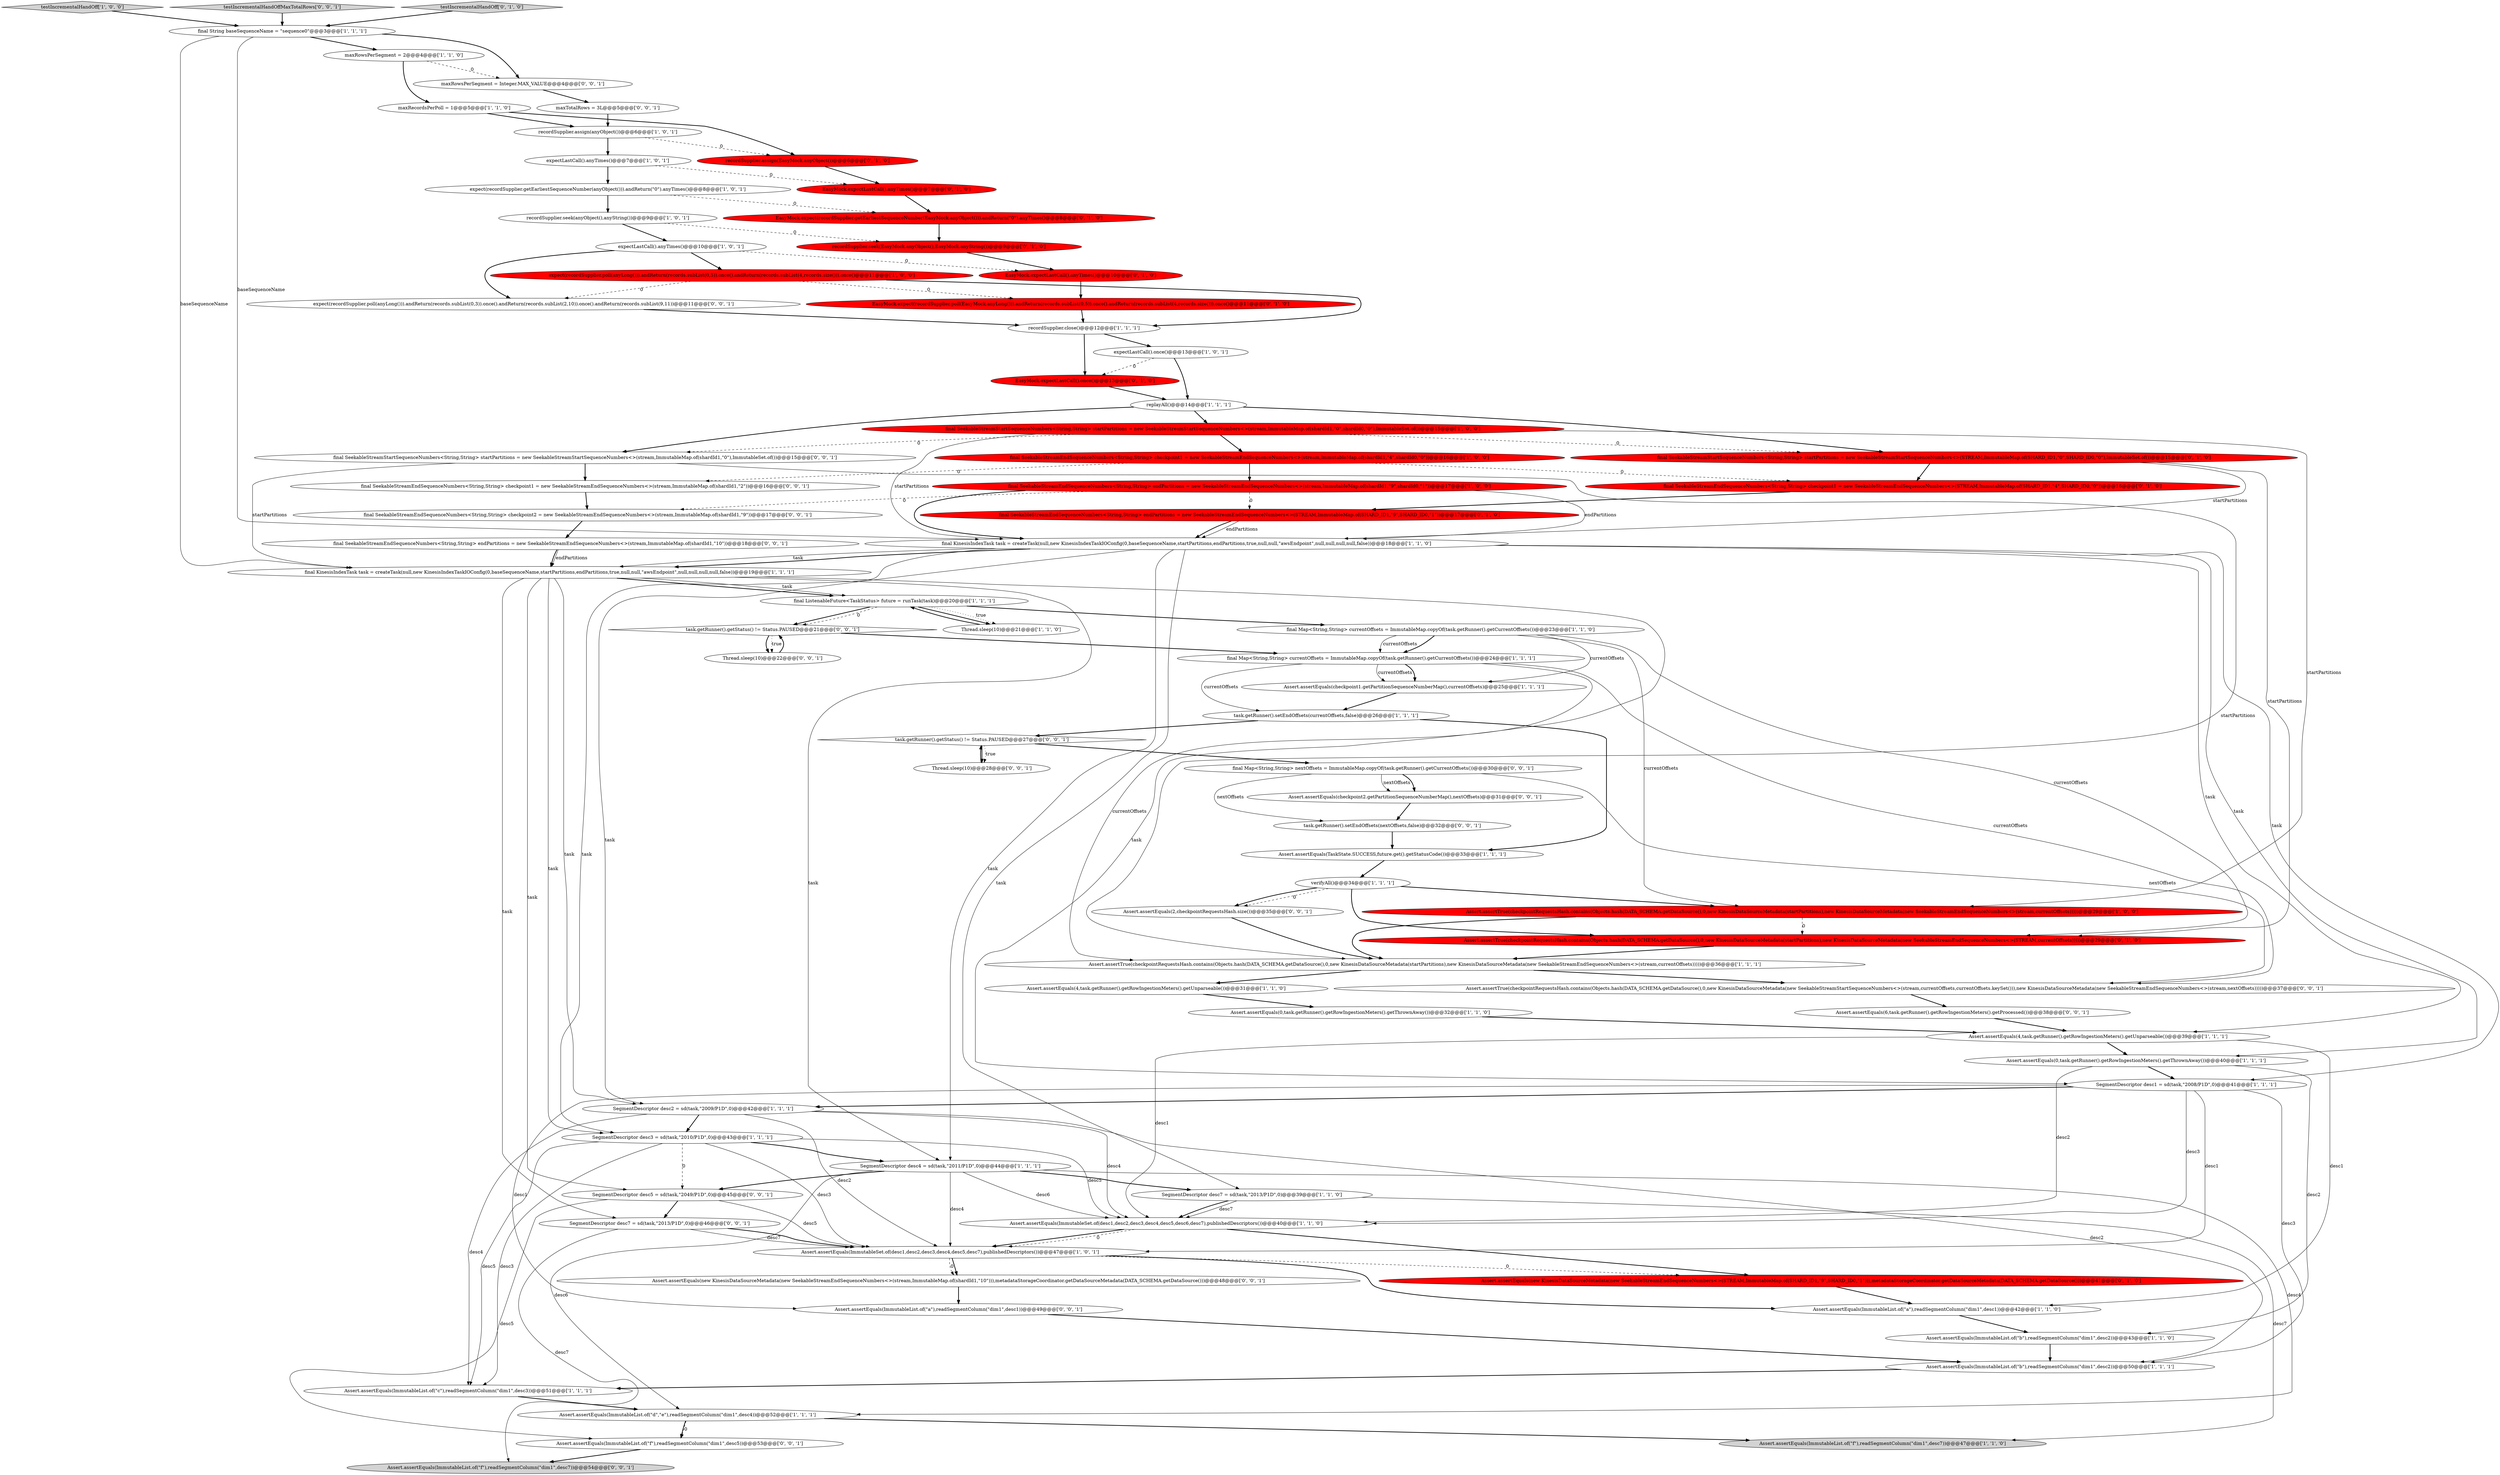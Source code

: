 digraph {
0 [style = filled, label = "replayAll()@@@14@@@['1', '1', '1']", fillcolor = white, shape = ellipse image = "AAA0AAABBB1BBB"];
19 [style = filled, label = "final ListenableFuture<TaskStatus> future = runTask(task)@@@20@@@['1', '1', '1']", fillcolor = white, shape = ellipse image = "AAA0AAABBB1BBB"];
37 [style = filled, label = "final SeekableStreamEndSequenceNumbers<String,String> endPartitions = new SeekableStreamEndSequenceNumbers<>(stream,ImmutableMap.of(shardId1,\"9\",shardId0,\"1\"))@@@17@@@['1', '0', '0']", fillcolor = red, shape = ellipse image = "AAA1AAABBB1BBB"];
7 [style = filled, label = "final Map<String,String> currentOffsets = ImmutableMap.copyOf(task.getRunner().getCurrentOffsets())@@@24@@@['1', '1', '1']", fillcolor = white, shape = ellipse image = "AAA0AAABBB1BBB"];
18 [style = filled, label = "expect(recordSupplier.getEarliestSequenceNumber(anyObject())).andReturn(\"0\").anyTimes()@@@8@@@['1', '0', '1']", fillcolor = white, shape = ellipse image = "AAA0AAABBB1BBB"];
25 [style = filled, label = "recordSupplier.assign(anyObject())@@@6@@@['1', '0', '1']", fillcolor = white, shape = ellipse image = "AAA0AAABBB1BBB"];
52 [style = filled, label = "EasyMock.expectLastCall().once()@@@13@@@['0', '1', '0']", fillcolor = red, shape = ellipse image = "AAA1AAABBB2BBB"];
16 [style = filled, label = "Assert.assertEquals(4,task.getRunner().getRowIngestionMeters().getUnparseable())@@@31@@@['1', '1', '0']", fillcolor = white, shape = ellipse image = "AAA0AAABBB1BBB"];
11 [style = filled, label = "expectLastCall().once()@@@13@@@['1', '0', '1']", fillcolor = white, shape = ellipse image = "AAA0AAABBB1BBB"];
42 [style = filled, label = "Thread.sleep(10)@@@21@@@['1', '1', '0']", fillcolor = white, shape = ellipse image = "AAA0AAABBB1BBB"];
70 [style = filled, label = "Thread.sleep(10)@@@28@@@['0', '0', '1']", fillcolor = white, shape = ellipse image = "AAA0AAABBB3BBB"];
77 [style = filled, label = "task.getRunner().setEndOffsets(nextOffsets,false)@@@32@@@['0', '0', '1']", fillcolor = white, shape = ellipse image = "AAA0AAABBB3BBB"];
9 [style = filled, label = "SegmentDescriptor desc4 = sd(task,\"2011/P1D\",0)@@@44@@@['1', '1', '1']", fillcolor = white, shape = ellipse image = "AAA0AAABBB1BBB"];
31 [style = filled, label = "final KinesisIndexTask task = createTask(null,new KinesisIndexTaskIOConfig(0,baseSequenceName,startPartitions,endPartitions,true,null,null,\"awsEndpoint\",null,null,null,null,false))@@@18@@@['1', '1', '0']", fillcolor = white, shape = ellipse image = "AAA0AAABBB1BBB"];
47 [style = filled, label = "final SeekableStreamEndSequenceNumbers<String,String> endPartitions = new SeekableStreamEndSequenceNumbers<>(STREAM,ImmutableMap.of(SHARD_ID1,\"9\",SHARD_ID0,\"1\"))@@@17@@@['0', '1', '0']", fillcolor = red, shape = ellipse image = "AAA1AAABBB2BBB"];
43 [style = filled, label = "Assert.assertTrue(checkpointRequestsHash.contains(Objects.hash(DATA_SCHEMA.getDataSource(),0,new KinesisDataSourceMetadata(startPartitions),new KinesisDataSourceMetadata(new SeekableStreamEndSequenceNumbers<>(stream,currentOffsets)))))@@@36@@@['1', '1', '1']", fillcolor = white, shape = ellipse image = "AAA0AAABBB1BBB"];
45 [style = filled, label = "recordSupplier.seek(EasyMock.anyObject(),EasyMock.anyString())@@@9@@@['0', '1', '0']", fillcolor = red, shape = ellipse image = "AAA1AAABBB2BBB"];
63 [style = filled, label = "Assert.assertEquals(ImmutableList.of(\"a\"),readSegmentColumn(\"dim1\",desc1))@@@49@@@['0', '0', '1']", fillcolor = white, shape = ellipse image = "AAA0AAABBB3BBB"];
55 [style = filled, label = "Assert.assertTrue(checkpointRequestsHash.contains(Objects.hash(DATA_SCHEMA.getDataSource(),0,new KinesisDataSourceMetadata(startPartitions),new KinesisDataSourceMetadata(new SeekableStreamEndSequenceNumbers<>(STREAM,currentOffsets)))))@@@29@@@['0', '1', '0']", fillcolor = red, shape = ellipse image = "AAA1AAABBB2BBB"];
67 [style = filled, label = "SegmentDescriptor desc7 = sd(task,\"2013/P1D\",0)@@@46@@@['0', '0', '1']", fillcolor = white, shape = ellipse image = "AAA0AAABBB3BBB"];
72 [style = filled, label = "Assert.assertEquals(2,checkpointRequestsHash.size())@@@35@@@['0', '0', '1']", fillcolor = white, shape = ellipse image = "AAA0AAABBB3BBB"];
8 [style = filled, label = "recordSupplier.seek(anyObject(),anyString())@@@9@@@['1', '0', '1']", fillcolor = white, shape = ellipse image = "AAA0AAABBB1BBB"];
12 [style = filled, label = "Assert.assertEquals(ImmutableList.of(\"b\"),readSegmentColumn(\"dim1\",desc2))@@@50@@@['1', '1', '1']", fillcolor = white, shape = ellipse image = "AAA0AAABBB1BBB"];
59 [style = filled, label = "final Map<String,String> nextOffsets = ImmutableMap.copyOf(task.getRunner().getCurrentOffsets())@@@30@@@['0', '0', '1']", fillcolor = white, shape = ellipse image = "AAA0AAABBB3BBB"];
1 [style = filled, label = "Assert.assertEquals(ImmutableList.of(\"f\"),readSegmentColumn(\"dim1\",desc7))@@@47@@@['1', '1', '0']", fillcolor = lightgray, shape = ellipse image = "AAA0AAABBB1BBB"];
24 [style = filled, label = "final String baseSequenceName = \"sequence0\"@@@3@@@['1', '1', '1']", fillcolor = white, shape = ellipse image = "AAA0AAABBB1BBB"];
79 [style = filled, label = "Thread.sleep(10)@@@22@@@['0', '0', '1']", fillcolor = white, shape = ellipse image = "AAA0AAABBB3BBB"];
32 [style = filled, label = "Assert.assertEquals(4,task.getRunner().getRowIngestionMeters().getUnparseable())@@@39@@@['1', '1', '1']", fillcolor = white, shape = ellipse image = "AAA0AAABBB1BBB"];
33 [style = filled, label = "Assert.assertEquals(ImmutableSet.of(desc1,desc2,desc3,desc4,desc5,desc6,desc7),publishedDescriptors())@@@40@@@['1', '1', '0']", fillcolor = white, shape = ellipse image = "AAA0AAABBB1BBB"];
64 [style = filled, label = "maxTotalRows = 3L@@@5@@@['0', '0', '1']", fillcolor = white, shape = ellipse image = "AAA0AAABBB3BBB"];
21 [style = filled, label = "testIncrementalHandOff['1', '0', '0']", fillcolor = lightgray, shape = diamond image = "AAA0AAABBB1BBB"];
22 [style = filled, label = "Assert.assertTrue(checkpointRequestsHash.contains(Objects.hash(DATA_SCHEMA.getDataSource(),0,new KinesisDataSourceMetadata(startPartitions),new KinesisDataSourceMetadata(new SeekableStreamEndSequenceNumbers<>(stream,currentOffsets)))))@@@29@@@['1', '0', '0']", fillcolor = red, shape = ellipse image = "AAA1AAABBB1BBB"];
74 [style = filled, label = "Assert.assertEquals(ImmutableList.of(\"f\"),readSegmentColumn(\"dim1\",desc7))@@@54@@@['0', '0', '1']", fillcolor = lightgray, shape = ellipse image = "AAA0AAABBB3BBB"];
36 [style = filled, label = "maxRowsPerSegment = 2@@@4@@@['1', '1', '0']", fillcolor = white, shape = ellipse image = "AAA0AAABBB1BBB"];
5 [style = filled, label = "Assert.assertEquals(ImmutableSet.of(desc1,desc2,desc3,desc4,desc5,desc7),publishedDescriptors())@@@47@@@['1', '0', '1']", fillcolor = white, shape = ellipse image = "AAA0AAABBB1BBB"];
53 [style = filled, label = "EasyMock.expectLastCall().anyTimes()@@@10@@@['0', '1', '0']", fillcolor = red, shape = ellipse image = "AAA1AAABBB2BBB"];
73 [style = filled, label = "testIncrementalHandOffMaxTotalRows['0', '0', '1']", fillcolor = lightgray, shape = diamond image = "AAA0AAABBB3BBB"];
15 [style = filled, label = "Assert.assertEquals(TaskState.SUCCESS,future.get().getStatusCode())@@@33@@@['1', '1', '1']", fillcolor = white, shape = ellipse image = "AAA0AAABBB1BBB"];
78 [style = filled, label = "final SeekableStreamStartSequenceNumbers<String,String> startPartitions = new SeekableStreamStartSequenceNumbers<>(stream,ImmutableMap.of(shardId1,\"0\"),ImmutableSet.of())@@@15@@@['0', '0', '1']", fillcolor = white, shape = ellipse image = "AAA0AAABBB3BBB"];
38 [style = filled, label = "Assert.assertEquals(checkpoint1.getPartitionSequenceNumberMap(),currentOffsets)@@@25@@@['1', '1', '1']", fillcolor = white, shape = ellipse image = "AAA0AAABBB1BBB"];
71 [style = filled, label = "task.getRunner().getStatus() != Status.PAUSED@@@27@@@['0', '0', '1']", fillcolor = white, shape = diamond image = "AAA0AAABBB3BBB"];
35 [style = filled, label = "final Map<String,String> currentOffsets = ImmutableMap.copyOf(task.getRunner().getCurrentOffsets())@@@23@@@['1', '1', '0']", fillcolor = white, shape = ellipse image = "AAA0AAABBB1BBB"];
26 [style = filled, label = "expect(recordSupplier.poll(anyLong())).andReturn(records.subList(0,5)).once().andReturn(records.subList(4,records.size())).once()@@@11@@@['1', '0', '0']", fillcolor = red, shape = ellipse image = "AAA1AAABBB1BBB"];
54 [style = filled, label = "EasyMock.expectLastCall().anyTimes()@@@7@@@['0', '1', '0']", fillcolor = red, shape = ellipse image = "AAA1AAABBB2BBB"];
65 [style = filled, label = "Assert.assertEquals(6,task.getRunner().getRowIngestionMeters().getProcessed())@@@38@@@['0', '0', '1']", fillcolor = white, shape = ellipse image = "AAA0AAABBB3BBB"];
68 [style = filled, label = "expect(recordSupplier.poll(anyLong())).andReturn(records.subList(0,3)).once().andReturn(records.subList(2,10)).once().andReturn(records.subList(9,11))@@@11@@@['0', '0', '1']", fillcolor = white, shape = ellipse image = "AAA0AAABBB3BBB"];
46 [style = filled, label = "testIncrementalHandOff['0', '1', '0']", fillcolor = lightgray, shape = diamond image = "AAA0AAABBB2BBB"];
56 [style = filled, label = "Assert.assertEquals(new KinesisDataSourceMetadata(new SeekableStreamEndSequenceNumbers<>(STREAM,ImmutableMap.of(SHARD_ID1,\"9\",SHARD_ID0,\"1\"))),metadataStorageCoordinator.getDataSourceMetadata(DATA_SCHEMA.getDataSource()))@@@41@@@['0', '1', '0']", fillcolor = red, shape = ellipse image = "AAA1AAABBB2BBB"];
57 [style = filled, label = "recordSupplier.assign(EasyMock.anyObject())@@@6@@@['0', '1', '0']", fillcolor = red, shape = ellipse image = "AAA1AAABBB2BBB"];
69 [style = filled, label = "Assert.assertEquals(new KinesisDataSourceMetadata(new SeekableStreamEndSequenceNumbers<>(stream,ImmutableMap.of(shardId1,\"10\"))),metadataStorageCoordinator.getDataSourceMetadata(DATA_SCHEMA.getDataSource()))@@@48@@@['0', '0', '1']", fillcolor = white, shape = ellipse image = "AAA0AAABBB3BBB"];
75 [style = filled, label = "SegmentDescriptor desc5 = sd(task,\"2049/P1D\",0)@@@45@@@['0', '0', '1']", fillcolor = white, shape = ellipse image = "AAA0AAABBB3BBB"];
30 [style = filled, label = "SegmentDescriptor desc1 = sd(task,\"2008/P1D\",0)@@@41@@@['1', '1', '1']", fillcolor = white, shape = ellipse image = "AAA0AAABBB1BBB"];
50 [style = filled, label = "EasyMock.expect(recordSupplier.poll(EasyMock.anyLong())).andReturn(records.subList(0,5)).once().andReturn(records.subList(4,records.size())).once()@@@11@@@['0', '1', '0']", fillcolor = red, shape = ellipse image = "AAA1AAABBB2BBB"];
39 [style = filled, label = "final KinesisIndexTask task = createTask(null,new KinesisIndexTaskIOConfig(0,baseSequenceName,startPartitions,endPartitions,true,null,null,\"awsEndpoint\",null,null,null,null,false))@@@19@@@['1', '1', '1']", fillcolor = white, shape = ellipse image = "AAA0AAABBB1BBB"];
49 [style = filled, label = "EasyMock.expect(recordSupplier.getEarliestSequenceNumber(EasyMock.anyObject())).andReturn(\"0\").anyTimes()@@@8@@@['0', '1', '0']", fillcolor = red, shape = ellipse image = "AAA1AAABBB2BBB"];
60 [style = filled, label = "final SeekableStreamEndSequenceNumbers<String,String> checkpoint2 = new SeekableStreamEndSequenceNumbers<>(stream,ImmutableMap.of(shardId1,\"9\"))@@@17@@@['0', '0', '1']", fillcolor = white, shape = ellipse image = "AAA0AAABBB3BBB"];
3 [style = filled, label = "Assert.assertEquals(0,task.getRunner().getRowIngestionMeters().getThrownAway())@@@32@@@['1', '1', '0']", fillcolor = white, shape = ellipse image = "AAA0AAABBB1BBB"];
80 [style = filled, label = "final SeekableStreamEndSequenceNumbers<String,String> checkpoint1 = new SeekableStreamEndSequenceNumbers<>(stream,ImmutableMap.of(shardId1,\"2\"))@@@16@@@['0', '0', '1']", fillcolor = white, shape = ellipse image = "AAA0AAABBB3BBB"];
28 [style = filled, label = "Assert.assertEquals(ImmutableList.of(\"c\"),readSegmentColumn(\"dim1\",desc3))@@@51@@@['1', '1', '1']", fillcolor = white, shape = ellipse image = "AAA0AAABBB1BBB"];
51 [style = filled, label = "final SeekableStreamStartSequenceNumbers<String,String> startPartitions = new SeekableStreamStartSequenceNumbers<>(STREAM,ImmutableMap.of(SHARD_ID1,\"0\",SHARD_ID0,\"0\"),ImmutableSet.of())@@@15@@@['0', '1', '0']", fillcolor = red, shape = ellipse image = "AAA1AAABBB2BBB"];
4 [style = filled, label = "SegmentDescriptor desc3 = sd(task,\"2010/P1D\",0)@@@43@@@['1', '1', '1']", fillcolor = white, shape = ellipse image = "AAA0AAABBB1BBB"];
81 [style = filled, label = "task.getRunner().getStatus() != Status.PAUSED@@@21@@@['0', '0', '1']", fillcolor = white, shape = diamond image = "AAA0AAABBB3BBB"];
66 [style = filled, label = "Assert.assertTrue(checkpointRequestsHash.contains(Objects.hash(DATA_SCHEMA.getDataSource(),0,new KinesisDataSourceMetadata(new SeekableStreamStartSequenceNumbers<>(stream,currentOffsets,currentOffsets.keySet())),new KinesisDataSourceMetadata(new SeekableStreamEndSequenceNumbers<>(stream,nextOffsets)))))@@@37@@@['0', '0', '1']", fillcolor = white, shape = ellipse image = "AAA0AAABBB3BBB"];
2 [style = filled, label = "SegmentDescriptor desc7 = sd(task,\"2013/P1D\",0)@@@39@@@['1', '1', '0']", fillcolor = white, shape = ellipse image = "AAA0AAABBB1BBB"];
62 [style = filled, label = "final SeekableStreamEndSequenceNumbers<String,String> endPartitions = new SeekableStreamEndSequenceNumbers<>(stream,ImmutableMap.of(shardId1,\"10\"))@@@18@@@['0', '0', '1']", fillcolor = white, shape = ellipse image = "AAA0AAABBB3BBB"];
48 [style = filled, label = "final SeekableStreamEndSequenceNumbers<String,String> checkpoint1 = new SeekableStreamEndSequenceNumbers<>(STREAM,ImmutableMap.of(SHARD_ID1,\"4\",SHARD_ID0,\"0\"))@@@16@@@['0', '1', '0']", fillcolor = red, shape = ellipse image = "AAA1AAABBB2BBB"];
58 [style = filled, label = "Assert.assertEquals(ImmutableList.of(\"f\"),readSegmentColumn(\"dim1\",desc5))@@@53@@@['0', '0', '1']", fillcolor = white, shape = ellipse image = "AAA0AAABBB3BBB"];
14 [style = filled, label = "final SeekableStreamEndSequenceNumbers<String,String> checkpoint1 = new SeekableStreamEndSequenceNumbers<>(stream,ImmutableMap.of(shardId1,\"4\",shardId0,\"0\"))@@@16@@@['1', '0', '0']", fillcolor = red, shape = ellipse image = "AAA1AAABBB1BBB"];
29 [style = filled, label = "expectLastCall().anyTimes()@@@10@@@['1', '0', '1']", fillcolor = white, shape = ellipse image = "AAA0AAABBB1BBB"];
44 [style = filled, label = "Assert.assertEquals(ImmutableList.of(\"d\",\"e\"),readSegmentColumn(\"dim1\",desc4))@@@52@@@['1', '1', '1']", fillcolor = white, shape = ellipse image = "AAA0AAABBB1BBB"];
61 [style = filled, label = "maxRowsPerSegment = Integer.MAX_VALUE@@@4@@@['0', '0', '1']", fillcolor = white, shape = ellipse image = "AAA0AAABBB3BBB"];
17 [style = filled, label = "task.getRunner().setEndOffsets(currentOffsets,false)@@@26@@@['1', '1', '1']", fillcolor = white, shape = ellipse image = "AAA0AAABBB1BBB"];
27 [style = filled, label = "recordSupplier.close()@@@12@@@['1', '1', '1']", fillcolor = white, shape = ellipse image = "AAA0AAABBB1BBB"];
76 [style = filled, label = "Assert.assertEquals(checkpoint2.getPartitionSequenceNumberMap(),nextOffsets)@@@31@@@['0', '0', '1']", fillcolor = white, shape = ellipse image = "AAA0AAABBB3BBB"];
20 [style = filled, label = "Assert.assertEquals(ImmutableList.of(\"b\"),readSegmentColumn(\"dim1\",desc2))@@@43@@@['1', '1', '0']", fillcolor = white, shape = ellipse image = "AAA0AAABBB1BBB"];
34 [style = filled, label = "expectLastCall().anyTimes()@@@7@@@['1', '0', '1']", fillcolor = white, shape = ellipse image = "AAA0AAABBB1BBB"];
6 [style = filled, label = "Assert.assertEquals(ImmutableList.of(\"a\"),readSegmentColumn(\"dim1\",desc1))@@@42@@@['1', '1', '0']", fillcolor = white, shape = ellipse image = "AAA0AAABBB1BBB"];
40 [style = filled, label = "final SeekableStreamStartSequenceNumbers<String,String> startPartitions = new SeekableStreamStartSequenceNumbers<>(stream,ImmutableMap.of(shardId1,\"0\",shardId0,\"0\"),ImmutableSet.of())@@@15@@@['1', '0', '0']", fillcolor = red, shape = ellipse image = "AAA1AAABBB1BBB"];
13 [style = filled, label = "maxRecordsPerPoll = 1@@@5@@@['1', '1', '0']", fillcolor = white, shape = ellipse image = "AAA0AAABBB1BBB"];
23 [style = filled, label = "Assert.assertEquals(0,task.getRunner().getRowIngestionMeters().getThrownAway())@@@40@@@['1', '1', '1']", fillcolor = white, shape = ellipse image = "AAA0AAABBB1BBB"];
10 [style = filled, label = "SegmentDescriptor desc2 = sd(task,\"2009/P1D\",0)@@@42@@@['1', '1', '1']", fillcolor = white, shape = ellipse image = "AAA0AAABBB1BBB"];
41 [style = filled, label = "verifyAll()@@@34@@@['1', '1', '1']", fillcolor = white, shape = ellipse image = "AAA0AAABBB1BBB"];
39->19 [style = bold, label=""];
71->70 [style = bold, label=""];
32->23 [style = bold, label=""];
25->34 [style = bold, label=""];
41->72 [style = dashed, label="0"];
34->18 [style = bold, label=""];
25->57 [style = dashed, label="0"];
4->75 [style = dashed, label="0"];
21->24 [style = bold, label=""];
26->68 [style = dashed, label="0"];
18->49 [style = dashed, label="0"];
34->54 [style = dashed, label="0"];
31->39 [style = solid, label="task"];
7->66 [style = solid, label="currentOffsets"];
14->80 [style = dashed, label="0"];
61->64 [style = bold, label=""];
26->50 [style = dashed, label="0"];
5->69 [style = dashed, label="0"];
51->48 [style = bold, label=""];
39->4 [style = solid, label="task"];
51->31 [style = solid, label="startPartitions"];
70->71 [style = bold, label=""];
37->31 [style = bold, label=""];
22->55 [style = dashed, label="0"];
17->71 [style = bold, label=""];
80->60 [style = bold, label=""];
78->80 [style = bold, label=""];
81->79 [style = bold, label=""];
15->41 [style = bold, label=""];
33->56 [style = bold, label=""];
10->33 [style = solid, label="desc4"];
59->76 [style = solid, label="nextOffsets"];
44->1 [style = bold, label=""];
0->40 [style = bold, label=""];
41->22 [style = bold, label=""];
10->5 [style = solid, label="desc2"];
75->58 [style = solid, label="desc5"];
31->10 [style = solid, label="task"];
9->5 [style = solid, label="desc4"];
9->44 [style = solid, label="desc4"];
35->7 [style = bold, label=""];
24->31 [style = solid, label="baseSequenceName"];
42->19 [style = bold, label=""];
14->37 [style = bold, label=""];
31->4 [style = solid, label="task"];
57->54 [style = bold, label=""];
13->25 [style = bold, label=""];
19->42 [style = bold, label=""];
16->3 [style = bold, label=""];
43->16 [style = bold, label=""];
51->55 [style = solid, label="startPartitions"];
54->49 [style = bold, label=""];
7->38 [style = solid, label="currentOffsets"];
23->30 [style = bold, label=""];
12->28 [style = bold, label=""];
9->2 [style = bold, label=""];
39->67 [style = solid, label="task"];
0->78 [style = bold, label=""];
46->24 [style = bold, label=""];
22->43 [style = bold, label=""];
40->51 [style = dashed, label="0"];
60->62 [style = bold, label=""];
30->63 [style = solid, label="desc1"];
59->77 [style = solid, label="nextOffsets"];
37->47 [style = dashed, label="0"];
23->33 [style = solid, label="desc2"];
4->5 [style = solid, label="desc3"];
79->81 [style = bold, label=""];
10->12 [style = solid, label="desc2"];
35->38 [style = solid, label="currentOffsets"];
62->39 [style = bold, label=""];
72->43 [style = bold, label=""];
29->26 [style = bold, label=""];
13->57 [style = bold, label=""];
77->15 [style = bold, label=""];
26->27 [style = bold, label=""];
5->56 [style = dashed, label="0"];
52->0 [style = bold, label=""];
44->58 [style = dashed, label="0"];
43->66 [style = bold, label=""];
31->2 [style = solid, label="task"];
5->6 [style = bold, label=""];
27->11 [style = bold, label=""];
64->25 [style = bold, label=""];
35->22 [style = solid, label="currentOffsets"];
32->6 [style = solid, label="desc1"];
37->31 [style = solid, label="endPartitions"];
10->28 [style = solid, label="desc4"];
17->15 [style = bold, label=""];
30->10 [style = bold, label=""];
30->5 [style = solid, label="desc1"];
2->33 [style = bold, label=""];
11->52 [style = dashed, label="0"];
38->17 [style = bold, label=""];
19->81 [style = bold, label=""];
66->65 [style = bold, label=""];
4->9 [style = bold, label=""];
49->45 [style = bold, label=""];
56->6 [style = bold, label=""];
24->61 [style = bold, label=""];
50->27 [style = bold, label=""];
31->30 [style = solid, label="task"];
47->31 [style = bold, label=""];
39->9 [style = solid, label="task"];
2->1 [style = solid, label="desc7"];
45->53 [style = bold, label=""];
33->5 [style = bold, label=""];
67->74 [style = solid, label="desc7"];
59->66 [style = solid, label="nextOffsets"];
19->42 [style = dotted, label="true"];
2->33 [style = solid, label="desc7"];
27->52 [style = bold, label=""];
53->50 [style = bold, label=""];
29->68 [style = bold, label=""];
6->20 [style = bold, label=""];
63->12 [style = bold, label=""];
36->13 [style = bold, label=""];
9->44 [style = solid, label="desc6"];
58->74 [style = bold, label=""];
71->59 [style = bold, label=""];
19->35 [style = bold, label=""];
31->32 [style = solid, label="task"];
39->10 [style = solid, label="task"];
40->14 [style = bold, label=""];
55->43 [style = bold, label=""];
18->8 [style = bold, label=""];
31->39 [style = bold, label=""];
59->76 [style = bold, label=""];
40->22 [style = solid, label="startPartitions"];
68->27 [style = bold, label=""];
29->53 [style = dashed, label="0"];
37->60 [style = dashed, label="0"];
75->67 [style = bold, label=""];
23->20 [style = solid, label="desc2"];
62->39 [style = solid, label="endPartitions"];
9->75 [style = bold, label=""];
4->28 [style = solid, label="desc5"];
24->39 [style = solid, label="baseSequenceName"];
4->28 [style = solid, label="desc3"];
4->33 [style = solid, label="desc5"];
35->7 [style = solid, label="currentOffsets"];
19->81 [style = dashed, label="0"];
40->31 [style = solid, label="startPartitions"];
41->55 [style = bold, label=""];
30->12 [style = solid, label="desc3"];
14->48 [style = dashed, label="0"];
30->33 [style = solid, label="desc3"];
67->5 [style = solid, label="desc7"];
76->77 [style = bold, label=""];
47->31 [style = solid, label="endPartitions"];
73->24 [style = bold, label=""];
39->19 [style = solid, label="task"];
75->5 [style = solid, label="desc5"];
31->23 [style = solid, label="task"];
33->5 [style = dashed, label="0"];
9->33 [style = solid, label="desc6"];
7->43 [style = solid, label="currentOffsets"];
39->75 [style = solid, label="task"];
24->36 [style = bold, label=""];
7->38 [style = bold, label=""];
71->70 [style = dotted, label="true"];
11->0 [style = bold, label=""];
7->17 [style = solid, label="currentOffsets"];
81->7 [style = bold, label=""];
78->39 [style = solid, label="startPartitions"];
31->9 [style = solid, label="task"];
48->47 [style = bold, label=""];
5->69 [style = bold, label=""];
0->51 [style = bold, label=""];
36->61 [style = dashed, label="0"];
20->12 [style = bold, label=""];
28->44 [style = bold, label=""];
10->4 [style = bold, label=""];
67->5 [style = bold, label=""];
39->30 [style = solid, label="task"];
8->45 [style = dashed, label="0"];
78->43 [style = solid, label="startPartitions"];
44->58 [style = bold, label=""];
3->32 [style = bold, label=""];
41->72 [style = bold, label=""];
35->55 [style = solid, label="currentOffsets"];
81->79 [style = dotted, label="true"];
8->29 [style = bold, label=""];
69->63 [style = bold, label=""];
32->33 [style = solid, label="desc1"];
40->78 [style = dashed, label="0"];
65->32 [style = bold, label=""];
}
